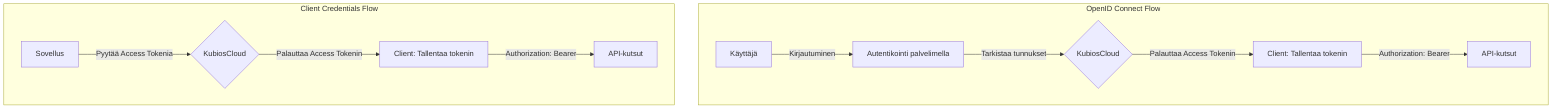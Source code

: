 %% KubiosCloud Authentication Flowchart

graph TD
    %% OpenID Connect Authentication Flow
    subgraph OpenID Connect Flow
        A[Käyttäjä] -->|Kirjautuminen| B[Autentikointi palvelimella]
        B -->|Tarkistaa tunnukset| C{KubiosCloud}
        C -->|Palauttaa Access Tokenin| D[Client: Tallentaa tokenin]
        D -->|Authorization: Bearer <token>| E[API-kutsut]
    end

    %% Client Credentials Grant Flow
    subgraph Client Credentials Flow
        F[Sovellus] -->|Pyytää Access Tokenia| G{KubiosCloud}
        G -->|Palauttaa Access Tokenin| H[Client: Tallentaa tokenin]
        H -->|Authorization: Bearer <token>| I[API-kutsut]
    end